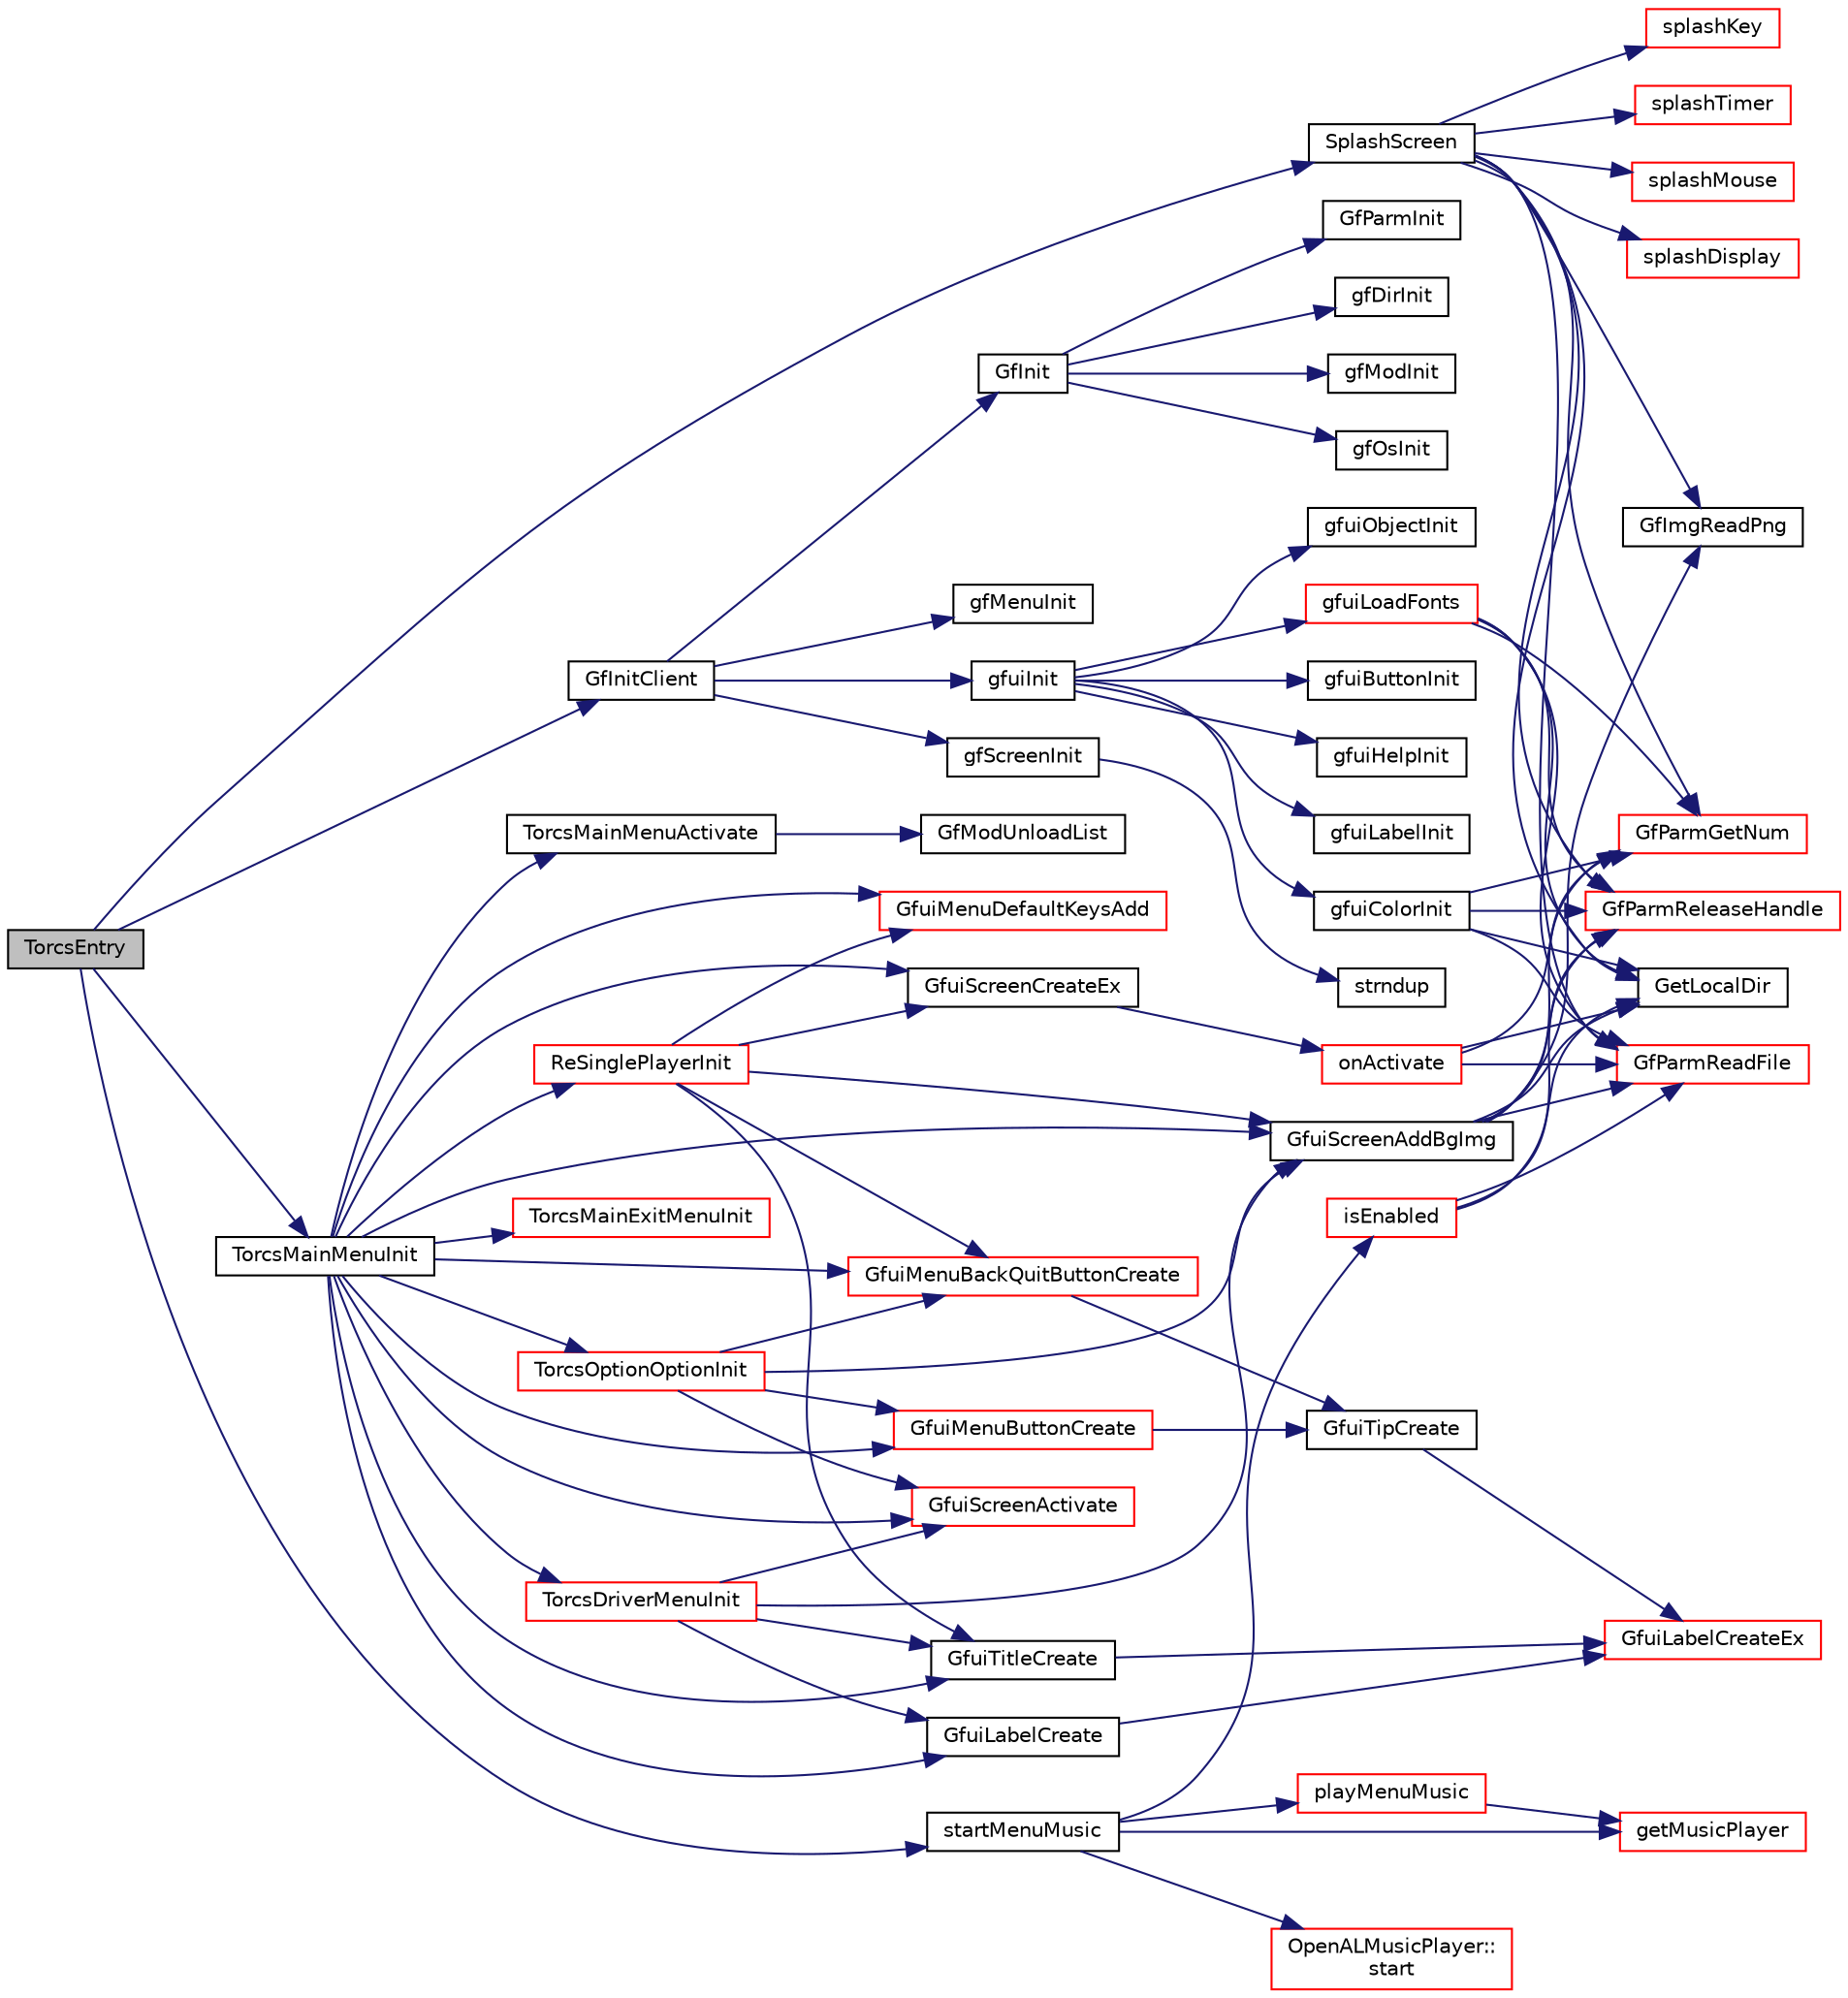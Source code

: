digraph "TorcsEntry"
{
  edge [fontname="Helvetica",fontsize="10",labelfontname="Helvetica",labelfontsize="10"];
  node [fontname="Helvetica",fontsize="10",shape=record];
  rankdir="LR";
  Node1 [label="TorcsEntry",height=0.2,width=0.4,color="black", fillcolor="grey75", style="filled", fontcolor="black"];
  Node1 -> Node2 [color="midnightblue",fontsize="10",style="solid",fontname="Helvetica"];
  Node2 [label="GfInitClient",height=0.2,width=0.4,color="black", fillcolor="white", style="filled",URL="$tgfclient_8cpp.html#acff73c16fff2f46d37e4452ef808d9f1"];
  Node2 -> Node3 [color="midnightblue",fontsize="10",style="solid",fontname="Helvetica"];
  Node3 [label="GfInit",height=0.2,width=0.4,color="black", fillcolor="white", style="filled",URL="$tgf_8cpp.html#a9e3ddd04a792d92c3b59a48512012020"];
  Node3 -> Node4 [color="midnightblue",fontsize="10",style="solid",fontname="Helvetica"];
  Node4 [label="gfDirInit",height=0.2,width=0.4,color="black", fillcolor="white", style="filled",URL="$tgf_8cpp.html#a9d935722e72778fc68cf6253b45dee3a"];
  Node3 -> Node5 [color="midnightblue",fontsize="10",style="solid",fontname="Helvetica"];
  Node5 [label="gfModInit",height=0.2,width=0.4,color="black", fillcolor="white", style="filled",URL="$tgf_8cpp.html#aa726fd8e6b36f334d69d1f8e7708ecf1"];
  Node3 -> Node6 [color="midnightblue",fontsize="10",style="solid",fontname="Helvetica"];
  Node6 [label="gfOsInit",height=0.2,width=0.4,color="black", fillcolor="white", style="filled",URL="$tgf_8cpp.html#a990d241c6143979617d8a209cb88ef01",tooltip="Init of the module. "];
  Node3 -> Node7 [color="midnightblue",fontsize="10",style="solid",fontname="Helvetica"];
  Node7 [label="GfParmInit",height=0.2,width=0.4,color="black", fillcolor="white", style="filled",URL="$group__conf.html#gaefebaa425a86ec737051f92d8aa3f52a",tooltip="Parameter set library API initialization, set up parameter set handle cache. "];
  Node2 -> Node8 [color="midnightblue",fontsize="10",style="solid",fontname="Helvetica"];
  Node8 [label="gfuiInit",height=0.2,width=0.4,color="black", fillcolor="white", style="filled",URL="$gui_8cpp.html#a4d9c8d5da3d10fce1050f59575de8227"];
  Node8 -> Node9 [color="midnightblue",fontsize="10",style="solid",fontname="Helvetica"];
  Node9 [label="gfuiButtonInit",height=0.2,width=0.4,color="black", fillcolor="white", style="filled",URL="$gui_8h.html#a9241d4155458b4ae3704e57e77df58f5"];
  Node8 -> Node10 [color="midnightblue",fontsize="10",style="solid",fontname="Helvetica"];
  Node10 [label="gfuiHelpInit",height=0.2,width=0.4,color="black", fillcolor="white", style="filled",URL="$gui_8h.html#ae3fdb5c0311e351fb2b17a95c20c60bc"];
  Node8 -> Node11 [color="midnightblue",fontsize="10",style="solid",fontname="Helvetica"];
  Node11 [label="gfuiLabelInit",height=0.2,width=0.4,color="black", fillcolor="white", style="filled",URL="$gui_8h.html#abcb1d1cd3a19c8b0ade8b9d9e875b8e7"];
  Node8 -> Node12 [color="midnightblue",fontsize="10",style="solid",fontname="Helvetica"];
  Node12 [label="gfuiObjectInit",height=0.2,width=0.4,color="black", fillcolor="white", style="filled",URL="$gui_8h.html#ac6a5f966f16bada0d76427fb5bae637a"];
  Node8 -> Node13 [color="midnightblue",fontsize="10",style="solid",fontname="Helvetica"];
  Node13 [label="gfuiColorInit",height=0.2,width=0.4,color="black", fillcolor="white", style="filled",URL="$gui_8cpp.html#abd385d7ed48c3c796baa83edb49b4a09"];
  Node13 -> Node14 [color="midnightblue",fontsize="10",style="solid",fontname="Helvetica"];
  Node14 [label="GetLocalDir",height=0.2,width=0.4,color="black", fillcolor="white", style="filled",URL="$tgf_8cpp.html#ae34eae3991aacabaf9c64025449d8c87"];
  Node13 -> Node15 [color="midnightblue",fontsize="10",style="solid",fontname="Helvetica"];
  Node15 [label="GfParmReadFile",height=0.2,width=0.4,color="red", fillcolor="white", style="filled",URL="$group__paramsfile.html#ga86fccfc1b5f8abf4ef6546896abd1e4f",tooltip="Read parameter set from file and return handle to parameter set. "];
  Node13 -> Node16 [color="midnightblue",fontsize="10",style="solid",fontname="Helvetica"];
  Node16 [label="GfParmGetNum",height=0.2,width=0.4,color="red", fillcolor="white", style="filled",URL="$group__paramsdata.html#ga57d6d6694c94482128c7b7bd6bf0a2e8",tooltip="Get a numerical parameter from the parameter set handle. "];
  Node13 -> Node17 [color="midnightblue",fontsize="10",style="solid",fontname="Helvetica"];
  Node17 [label="GfParmReleaseHandle",height=0.2,width=0.4,color="red", fillcolor="white", style="filled",URL="$group__paramsfile.html#ga1a1597d2697db41bcb9fdb64a6569761",tooltip="Release given parameter set handle parmHandle. "];
  Node8 -> Node18 [color="midnightblue",fontsize="10",style="solid",fontname="Helvetica"];
  Node18 [label="gfuiLoadFonts",height=0.2,width=0.4,color="red", fillcolor="white", style="filled",URL="$gui_8h.html#a67da1e292d197894de2ab57ec84267fd"];
  Node18 -> Node14 [color="midnightblue",fontsize="10",style="solid",fontname="Helvetica"];
  Node18 -> Node15 [color="midnightblue",fontsize="10",style="solid",fontname="Helvetica"];
  Node18 -> Node16 [color="midnightblue",fontsize="10",style="solid",fontname="Helvetica"];
  Node18 -> Node17 [color="midnightblue",fontsize="10",style="solid",fontname="Helvetica"];
  Node2 -> Node19 [color="midnightblue",fontsize="10",style="solid",fontname="Helvetica"];
  Node19 [label="gfMenuInit",height=0.2,width=0.4,color="black", fillcolor="white", style="filled",URL="$tgfclient_8cpp.html#acd654a64301ea4d4b70de04e41ebd218"];
  Node2 -> Node20 [color="midnightblue",fontsize="10",style="solid",fontname="Helvetica"];
  Node20 [label="gfScreenInit",height=0.2,width=0.4,color="black", fillcolor="white", style="filled",URL="$tgfclient_8cpp.html#a91ddac580fbd462b1c39f4407427b0ae"];
  Node20 -> Node21 [color="midnightblue",fontsize="10",style="solid",fontname="Helvetica"];
  Node21 [label="strndup",height=0.2,width=0.4,color="black", fillcolor="white", style="filled",URL="$portability_8h.html#a87a301e9e7eed137fb2936056781e85a"];
  Node1 -> Node22 [color="midnightblue",fontsize="10",style="solid",fontname="Helvetica"];
  Node22 [label="TorcsMainMenuInit",height=0.2,width=0.4,color="black", fillcolor="white", style="filled",URL="$mainmenu_8cpp.html#abd5b61d0e37762f0a809eac6974ed145"];
  Node22 -> Node23 [color="midnightblue",fontsize="10",style="solid",fontname="Helvetica"];
  Node23 [label="GfuiScreenCreateEx",height=0.2,width=0.4,color="black", fillcolor="white", style="filled",URL="$group__gui.html#gad9d378558d1ea2fb3348ef4341f99311",tooltip="Create a screen. "];
  Node23 -> Node24 [color="midnightblue",fontsize="10",style="solid",fontname="Helvetica"];
  Node24 [label="onActivate",height=0.2,width=0.4,color="red", fillcolor="white", style="filled",URL="$controlconfig_8cpp.html#aa648143267724ca9dda4aba973202a20"];
  Node24 -> Node14 [color="midnightblue",fontsize="10",style="solid",fontname="Helvetica"];
  Node24 -> Node15 [color="midnightblue",fontsize="10",style="solid",fontname="Helvetica"];
  Node24 -> Node16 [color="midnightblue",fontsize="10",style="solid",fontname="Helvetica"];
  Node22 -> Node25 [color="midnightblue",fontsize="10",style="solid",fontname="Helvetica"];
  Node25 [label="TorcsMainMenuActivate",height=0.2,width=0.4,color="black", fillcolor="white", style="filled",URL="$mainmenu_8cpp.html#a4b2cde52096da3a69286710430bf07bc"];
  Node25 -> Node26 [color="midnightblue",fontsize="10",style="solid",fontname="Helvetica"];
  Node26 [label="GfModUnloadList",height=0.2,width=0.4,color="black", fillcolor="white", style="filled",URL="$group__module.html#ga1719557d0587255fcfb8b1dc2b000705",tooltip="Unload the DLLs of a list. "];
  Node22 -> Node27 [color="midnightblue",fontsize="10",style="solid",fontname="Helvetica"];
  Node27 [label="GfuiScreenAddBgImg",height=0.2,width=0.4,color="black", fillcolor="white", style="filled",URL="$group__gui.html#ga2d1e0f1edf2ed7b53be750c721de1f0a",tooltip="Add an image background to a screen. "];
  Node27 -> Node14 [color="midnightblue",fontsize="10",style="solid",fontname="Helvetica"];
  Node27 -> Node15 [color="midnightblue",fontsize="10",style="solid",fontname="Helvetica"];
  Node27 -> Node16 [color="midnightblue",fontsize="10",style="solid",fontname="Helvetica"];
  Node27 -> Node28 [color="midnightblue",fontsize="10",style="solid",fontname="Helvetica"];
  Node28 [label="GfImgReadPng",height=0.2,width=0.4,color="black", fillcolor="white", style="filled",URL="$group__img.html#gae1213f2d0c4f49bfdf3b064c342216bd",tooltip="Load an image from disk to a buffer in RGBA mode. "];
  Node27 -> Node17 [color="midnightblue",fontsize="10",style="solid",fontname="Helvetica"];
  Node22 -> Node29 [color="midnightblue",fontsize="10",style="solid",fontname="Helvetica"];
  Node29 [label="GfuiTitleCreate",height=0.2,width=0.4,color="black", fillcolor="white", style="filled",URL="$group__gui.html#ga2175b7439c4af8f85305dd64b5ebc7a9",tooltip="Add a Title to the screen. "];
  Node29 -> Node30 [color="midnightblue",fontsize="10",style="solid",fontname="Helvetica"];
  Node30 [label="GfuiLabelCreateEx",height=0.2,width=0.4,color="red", fillcolor="white", style="filled",URL="$group__gui.html#gab2495517bb164c00201dedd420cb60ac",tooltip="Create a new label (extended version). "];
  Node22 -> Node31 [color="midnightblue",fontsize="10",style="solid",fontname="Helvetica"];
  Node31 [label="GfuiLabelCreate",height=0.2,width=0.4,color="black", fillcolor="white", style="filled",URL="$group__gui.html#gab4145615769d37f74eb733b58f5345ee",tooltip="Add a label to a screen. "];
  Node31 -> Node30 [color="midnightblue",fontsize="10",style="solid",fontname="Helvetica"];
  Node22 -> Node32 [color="midnightblue",fontsize="10",style="solid",fontname="Helvetica"];
  Node32 [label="GfuiMenuButtonCreate",height=0.2,width=0.4,color="red", fillcolor="white", style="filled",URL="$group__gui.html#ga2ae5c65dd1149ff891ca1e26a00cea62",tooltip="Add a button to a menu screen. "];
  Node32 -> Node33 [color="midnightblue",fontsize="10",style="solid",fontname="Helvetica"];
  Node33 [label="GfuiTipCreate",height=0.2,width=0.4,color="black", fillcolor="white", style="filled",URL="$guilabel_8cpp.html#a95c16a9e178493fe001fe82585b6e637",tooltip="Add a Tip (generally associated with a button). "];
  Node33 -> Node30 [color="midnightblue",fontsize="10",style="solid",fontname="Helvetica"];
  Node22 -> Node34 [color="midnightblue",fontsize="10",style="solid",fontname="Helvetica"];
  Node34 [label="ReSinglePlayerInit",height=0.2,width=0.4,color="red", fillcolor="white", style="filled",URL="$singleplayer_8cpp.html#a8ed9533ca0fe4c457a6c194d696d38cc"];
  Node34 -> Node23 [color="midnightblue",fontsize="10",style="solid",fontname="Helvetica"];
  Node34 -> Node29 [color="midnightblue",fontsize="10",style="solid",fontname="Helvetica"];
  Node34 -> Node27 [color="midnightblue",fontsize="10",style="solid",fontname="Helvetica"];
  Node34 -> Node35 [color="midnightblue",fontsize="10",style="solid",fontname="Helvetica"];
  Node35 [label="GfuiMenuDefaultKeysAdd",height=0.2,width=0.4,color="red", fillcolor="white", style="filled",URL="$group__gui.html#ga1356d8b4565581dfac02dc43c4cba824",tooltip="Add the default menu keyboard callback to a screen. "];
  Node34 -> Node36 [color="midnightblue",fontsize="10",style="solid",fontname="Helvetica"];
  Node36 [label="GfuiMenuBackQuitButtonCreate",height=0.2,width=0.4,color="red", fillcolor="white", style="filled",URL="$group__gui.html#ga252b1b68c164480e02991b655f8c5bb6",tooltip="Add the \"Back\" or \"Quit\" button at the bottom of the menu screen. "];
  Node36 -> Node33 [color="midnightblue",fontsize="10",style="solid",fontname="Helvetica"];
  Node22 -> Node37 [color="midnightblue",fontsize="10",style="solid",fontname="Helvetica"];
  Node37 [label="GfuiScreenActivate",height=0.2,width=0.4,color="red", fillcolor="white", style="filled",URL="$group__gui.html#gadbbca757848adfdf2719c4678e30a0a2",tooltip="Activate a screen and make it current. "];
  Node22 -> Node38 [color="midnightblue",fontsize="10",style="solid",fontname="Helvetica"];
  Node38 [label="TorcsDriverMenuInit",height=0.2,width=0.4,color="red", fillcolor="white", style="filled",URL="$driverconfig_8cpp.html#a5cd9e351d1a353944387f68a3f1aa9b9"];
  Node38 -> Node29 [color="midnightblue",fontsize="10",style="solid",fontname="Helvetica"];
  Node38 -> Node27 [color="midnightblue",fontsize="10",style="solid",fontname="Helvetica"];
  Node38 -> Node31 [color="midnightblue",fontsize="10",style="solid",fontname="Helvetica"];
  Node38 -> Node37 [color="midnightblue",fontsize="10",style="solid",fontname="Helvetica"];
  Node22 -> Node39 [color="midnightblue",fontsize="10",style="solid",fontname="Helvetica"];
  Node39 [label="TorcsOptionOptionInit",height=0.2,width=0.4,color="red", fillcolor="white", style="filled",URL="$optionmenu_8cpp.html#a03fcb16726f34cc918586256eb85b8c5"];
  Node39 -> Node27 [color="midnightblue",fontsize="10",style="solid",fontname="Helvetica"];
  Node39 -> Node32 [color="midnightblue",fontsize="10",style="solid",fontname="Helvetica"];
  Node39 -> Node37 [color="midnightblue",fontsize="10",style="solid",fontname="Helvetica"];
  Node39 -> Node36 [color="midnightblue",fontsize="10",style="solid",fontname="Helvetica"];
  Node22 -> Node35 [color="midnightblue",fontsize="10",style="solid",fontname="Helvetica"];
  Node22 -> Node36 [color="midnightblue",fontsize="10",style="solid",fontname="Helvetica"];
  Node22 -> Node40 [color="midnightblue",fontsize="10",style="solid",fontname="Helvetica"];
  Node40 [label="TorcsMainExitMenuInit",height=0.2,width=0.4,color="red", fillcolor="white", style="filled",URL="$exitmenu_8cpp.html#a1ff920b4d20143ea4ce8b992c7e599df"];
  Node1 -> Node41 [color="midnightblue",fontsize="10",style="solid",fontname="Helvetica"];
  Node41 [label="SplashScreen",height=0.2,width=0.4,color="black", fillcolor="white", style="filled",URL="$splash_8cpp.html#aace033c4e683ff79bf345b8dd48f30b6"];
  Node41 -> Node14 [color="midnightblue",fontsize="10",style="solid",fontname="Helvetica"];
  Node41 -> Node15 [color="midnightblue",fontsize="10",style="solid",fontname="Helvetica"];
  Node41 -> Node16 [color="midnightblue",fontsize="10",style="solid",fontname="Helvetica"];
  Node41 -> Node28 [color="midnightblue",fontsize="10",style="solid",fontname="Helvetica"];
  Node41 -> Node17 [color="midnightblue",fontsize="10",style="solid",fontname="Helvetica"];
  Node41 -> Node42 [color="midnightblue",fontsize="10",style="solid",fontname="Helvetica"];
  Node42 [label="splashDisplay",height=0.2,width=0.4,color="red", fillcolor="white", style="filled",URL="$splash_8cpp.html#a66df74678b0d11a09f92e96539d4d770"];
  Node41 -> Node43 [color="midnightblue",fontsize="10",style="solid",fontname="Helvetica"];
  Node43 [label="splashKey",height=0.2,width=0.4,color="red", fillcolor="white", style="filled",URL="$splash_8cpp.html#a36b81dfdff58dd9aec68306d2d0a2338"];
  Node41 -> Node44 [color="midnightblue",fontsize="10",style="solid",fontname="Helvetica"];
  Node44 [label="splashTimer",height=0.2,width=0.4,color="red", fillcolor="white", style="filled",URL="$splash_8cpp.html#a60160c867b15d87cefcf0a368090bfcf"];
  Node41 -> Node45 [color="midnightblue",fontsize="10",style="solid",fontname="Helvetica"];
  Node45 [label="splashMouse",height=0.2,width=0.4,color="red", fillcolor="white", style="filled",URL="$splash_8cpp.html#ac50b2bb22ff007f85f72aaa2ce26ea16"];
  Node1 -> Node46 [color="midnightblue",fontsize="10",style="solid",fontname="Helvetica"];
  Node46 [label="startMenuMusic",height=0.2,width=0.4,color="black", fillcolor="white", style="filled",URL="$musicplayer_8cpp.html#a6a00c347992786430b722e21083c5792"];
  Node46 -> Node47 [color="midnightblue",fontsize="10",style="solid",fontname="Helvetica"];
  Node47 [label="isEnabled",height=0.2,width=0.4,color="red", fillcolor="white", style="filled",URL="$musicplayer_8cpp.html#a914a23c35eaf965b85a2401419e78f4e"];
  Node47 -> Node14 [color="midnightblue",fontsize="10",style="solid",fontname="Helvetica"];
  Node47 -> Node15 [color="midnightblue",fontsize="10",style="solid",fontname="Helvetica"];
  Node47 -> Node17 [color="midnightblue",fontsize="10",style="solid",fontname="Helvetica"];
  Node46 -> Node48 [color="midnightblue",fontsize="10",style="solid",fontname="Helvetica"];
  Node48 [label="getMusicPlayer",height=0.2,width=0.4,color="red", fillcolor="white", style="filled",URL="$musicplayer_8cpp.html#a44e5f603abefd690fd66c7db16cb6237"];
  Node46 -> Node49 [color="midnightblue",fontsize="10",style="solid",fontname="Helvetica"];
  Node49 [label="OpenALMusicPlayer::\lstart",height=0.2,width=0.4,color="red", fillcolor="white", style="filled",URL="$class_open_a_l_music_player.html#ab957add77e20d0d2c90f9d6b8dc2fb6d"];
  Node46 -> Node50 [color="midnightblue",fontsize="10",style="solid",fontname="Helvetica"];
  Node50 [label="playMenuMusic",height=0.2,width=0.4,color="red", fillcolor="white", style="filled",URL="$musicplayer_8cpp.html#adb6a2f1ff80c109a9671b5570ecf4491"];
  Node50 -> Node48 [color="midnightblue",fontsize="10",style="solid",fontname="Helvetica"];
}
